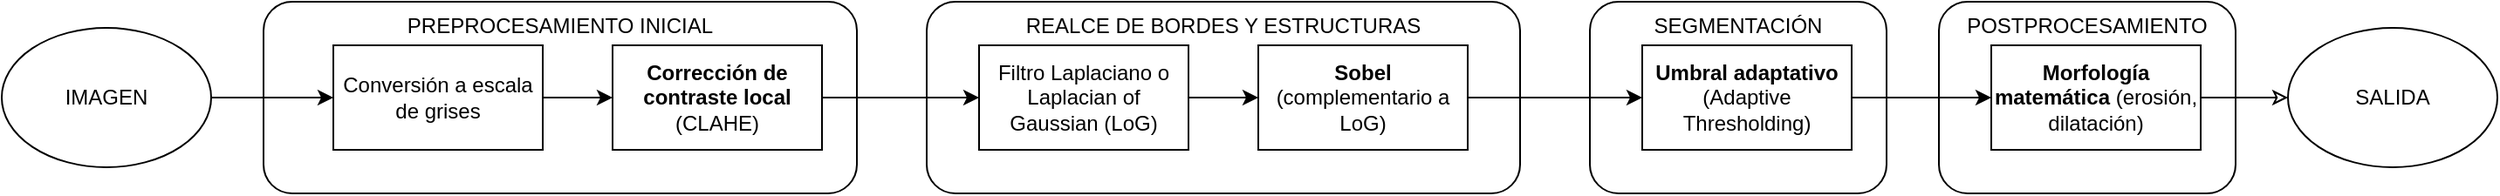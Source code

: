 <mxfile version="27.1.1">
  <diagram name="Página-1" id="a7QATGb1Aq99eUprFeCB">
    <mxGraphModel grid="1" page="1" gridSize="10" guides="1" tooltips="1" connect="1" arrows="1" fold="1" pageScale="1" pageWidth="827" pageHeight="1169" math="0" shadow="0">
      <root>
        <mxCell id="0" />
        <mxCell id="1" parent="0" />
        <mxCell id="9o5y2X_FjfwNCjoQFTyD-5" value="REALCE DE BORDES Y ESTRUCTURAS" style="rounded=1;whiteSpace=wrap;html=1;verticalAlign=top;" vertex="1" parent="1">
          <mxGeometry x="540" y="135" width="340" height="110" as="geometry" />
        </mxCell>
        <mxCell id="9o5y2X_FjfwNCjoQFTyD-8" value="SEGMENTACIÓN" style="rounded=1;whiteSpace=wrap;html=1;verticalAlign=top;" vertex="1" parent="1">
          <mxGeometry x="920" y="135" width="170" height="110" as="geometry" />
        </mxCell>
        <mxCell id="9o5y2X_FjfwNCjoQFTyD-11" value="POSTPROCESAMIENTO" style="rounded=1;whiteSpace=wrap;html=1;verticalAlign=top;" vertex="1" parent="1">
          <mxGeometry x="1120" y="135" width="170" height="110" as="geometry" />
        </mxCell>
        <mxCell id="9o5y2X_FjfwNCjoQFTyD-4" value="PREPROCESAMIENTO INICIAL" style="rounded=1;whiteSpace=wrap;html=1;verticalAlign=top;" vertex="1" parent="1">
          <mxGeometry x="160" y="135" width="340" height="110" as="geometry" />
        </mxCell>
        <mxCell id="9o5y2X_FjfwNCjoQFTyD-14" style="edgeStyle=orthogonalEdgeStyle;rounded=0;orthogonalLoop=1;jettySize=auto;html=1;entryX=0;entryY=0.5;entryDx=0;entryDy=0;" edge="1" parent="1" source="9o5y2X_FjfwNCjoQFTyD-1" target="9o5y2X_FjfwNCjoQFTyD-2">
          <mxGeometry relative="1" as="geometry" />
        </mxCell>
        <mxCell id="9o5y2X_FjfwNCjoQFTyD-1" value="IMAGEN" style="ellipse;whiteSpace=wrap;html=1;" vertex="1" parent="1">
          <mxGeometry x="10" y="150" width="120" height="80" as="geometry" />
        </mxCell>
        <mxCell id="9o5y2X_FjfwNCjoQFTyD-15" style="edgeStyle=orthogonalEdgeStyle;rounded=0;orthogonalLoop=1;jettySize=auto;html=1;entryX=0;entryY=0.5;entryDx=0;entryDy=0;" edge="1" parent="1" source="9o5y2X_FjfwNCjoQFTyD-2" target="9o5y2X_FjfwNCjoQFTyD-3">
          <mxGeometry relative="1" as="geometry" />
        </mxCell>
        <mxCell id="9o5y2X_FjfwNCjoQFTyD-2" value="Conversión a escala de grises" style="rounded=0;whiteSpace=wrap;html=1;" vertex="1" parent="1">
          <mxGeometry x="200" y="160" width="120" height="60" as="geometry" />
        </mxCell>
        <mxCell id="9o5y2X_FjfwNCjoQFTyD-16" style="edgeStyle=orthogonalEdgeStyle;rounded=0;orthogonalLoop=1;jettySize=auto;html=1;" edge="1" parent="1" source="9o5y2X_FjfwNCjoQFTyD-3" target="9o5y2X_FjfwNCjoQFTyD-6">
          <mxGeometry relative="1" as="geometry" />
        </mxCell>
        <mxCell id="9o5y2X_FjfwNCjoQFTyD-3" value="&lt;strong data-end=&quot;503&quot; data-start=&quot;470&quot;&gt;Corrección de contraste local&lt;/strong&gt; (CLAHE)" style="rounded=0;whiteSpace=wrap;html=1;" vertex="1" parent="1">
          <mxGeometry x="360" y="160" width="120" height="60" as="geometry" />
        </mxCell>
        <mxCell id="9o5y2X_FjfwNCjoQFTyD-17" style="edgeStyle=orthogonalEdgeStyle;rounded=0;orthogonalLoop=1;jettySize=auto;html=1;entryX=0;entryY=0.5;entryDx=0;entryDy=0;" edge="1" parent="1" source="9o5y2X_FjfwNCjoQFTyD-6" target="9o5y2X_FjfwNCjoQFTyD-7">
          <mxGeometry relative="1" as="geometry" />
        </mxCell>
        <mxCell id="9o5y2X_FjfwNCjoQFTyD-6" value="Filtro Laplaciano o Laplacian of Gaussian (LoG)" style="rounded=0;whiteSpace=wrap;html=1;" vertex="1" parent="1">
          <mxGeometry x="570" y="160" width="120" height="60" as="geometry" />
        </mxCell>
        <mxCell id="9o5y2X_FjfwNCjoQFTyD-18" style="edgeStyle=orthogonalEdgeStyle;rounded=0;orthogonalLoop=1;jettySize=auto;html=1;entryX=0;entryY=0.5;entryDx=0;entryDy=0;" edge="1" parent="1" source="9o5y2X_FjfwNCjoQFTyD-7" target="9o5y2X_FjfwNCjoQFTyD-9">
          <mxGeometry relative="1" as="geometry" />
        </mxCell>
        <mxCell id="9o5y2X_FjfwNCjoQFTyD-7" value="&lt;strong data-end=&quot;1103&quot; data-start=&quot;1094&quot;&gt;Sobel&lt;/strong&gt; (complementario a LoG)" style="rounded=0;whiteSpace=wrap;html=1;" vertex="1" parent="1">
          <mxGeometry x="730" y="160" width="120" height="60" as="geometry" />
        </mxCell>
        <mxCell id="9o5y2X_FjfwNCjoQFTyD-19" style="edgeStyle=orthogonalEdgeStyle;rounded=0;orthogonalLoop=1;jettySize=auto;html=1;" edge="1" parent="1" source="9o5y2X_FjfwNCjoQFTyD-9" target="9o5y2X_FjfwNCjoQFTyD-12">
          <mxGeometry relative="1" as="geometry">
            <mxPoint x="1110" y="190" as="targetPoint" />
          </mxGeometry>
        </mxCell>
        <mxCell id="9o5y2X_FjfwNCjoQFTyD-9" value="&lt;strong data-end=&quot;1323&quot; data-start=&quot;1302&quot;&gt;Umbral adaptativo&lt;/strong&gt; (Adaptive Thresholding)" style="rounded=0;whiteSpace=wrap;html=1;" vertex="1" parent="1">
          <mxGeometry x="950" y="160" width="120" height="60" as="geometry" />
        </mxCell>
        <mxCell id="9o5y2X_FjfwNCjoQFTyD-12" value="&lt;strong data-end=&quot;2204&quot; data-start=&quot;2179&quot;&gt;Morfología matemática&lt;/strong&gt; (erosión, dilatación)" style="rounded=0;whiteSpace=wrap;html=1;" vertex="1" parent="1">
          <mxGeometry x="1150" y="160" width="120" height="60" as="geometry" />
        </mxCell>
        <mxCell id="9o5y2X_FjfwNCjoQFTyD-22" style="edgeStyle=orthogonalEdgeStyle;rounded=0;orthogonalLoop=1;jettySize=auto;html=1;entryX=1;entryY=0.5;entryDx=0;entryDy=0;startArrow=classic;startFill=0;endArrow=none;" edge="1" parent="1" source="9o5y2X_FjfwNCjoQFTyD-21" target="9o5y2X_FjfwNCjoQFTyD-12">
          <mxGeometry relative="1" as="geometry" />
        </mxCell>
        <mxCell id="9o5y2X_FjfwNCjoQFTyD-21" value="SALIDA" style="ellipse;whiteSpace=wrap;html=1;" vertex="1" parent="1">
          <mxGeometry x="1320" y="150" width="120" height="80" as="geometry" />
        </mxCell>
      </root>
    </mxGraphModel>
  </diagram>
</mxfile>
